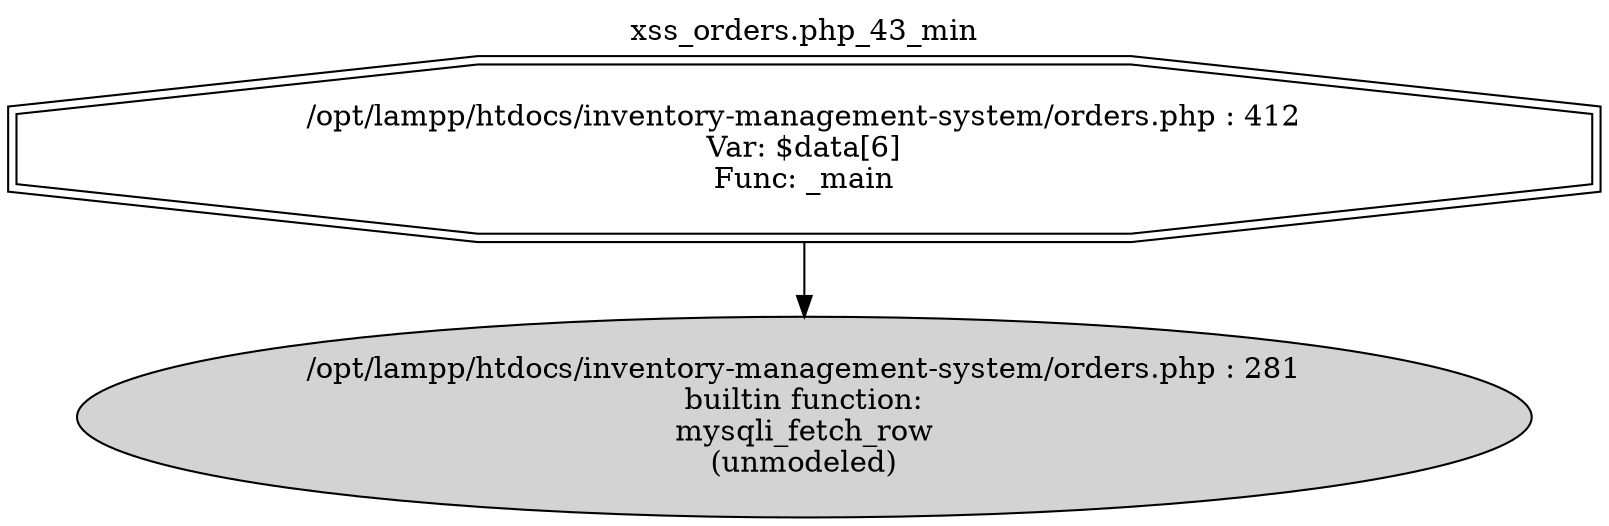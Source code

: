 digraph cfg {
  label="xss_orders.php_43_min";
  labelloc=t;
  n1 [shape=doubleoctagon, label="/opt/lampp/htdocs/inventory-management-system/orders.php : 412\nVar: $data[6]\nFunc: _main\n"];
  n2 [shape=ellipse, label="/opt/lampp/htdocs/inventory-management-system/orders.php : 281\nbuiltin function:\nmysqli_fetch_row\n(unmodeled)\n",style=filled];
  n1 -> n2;
}
